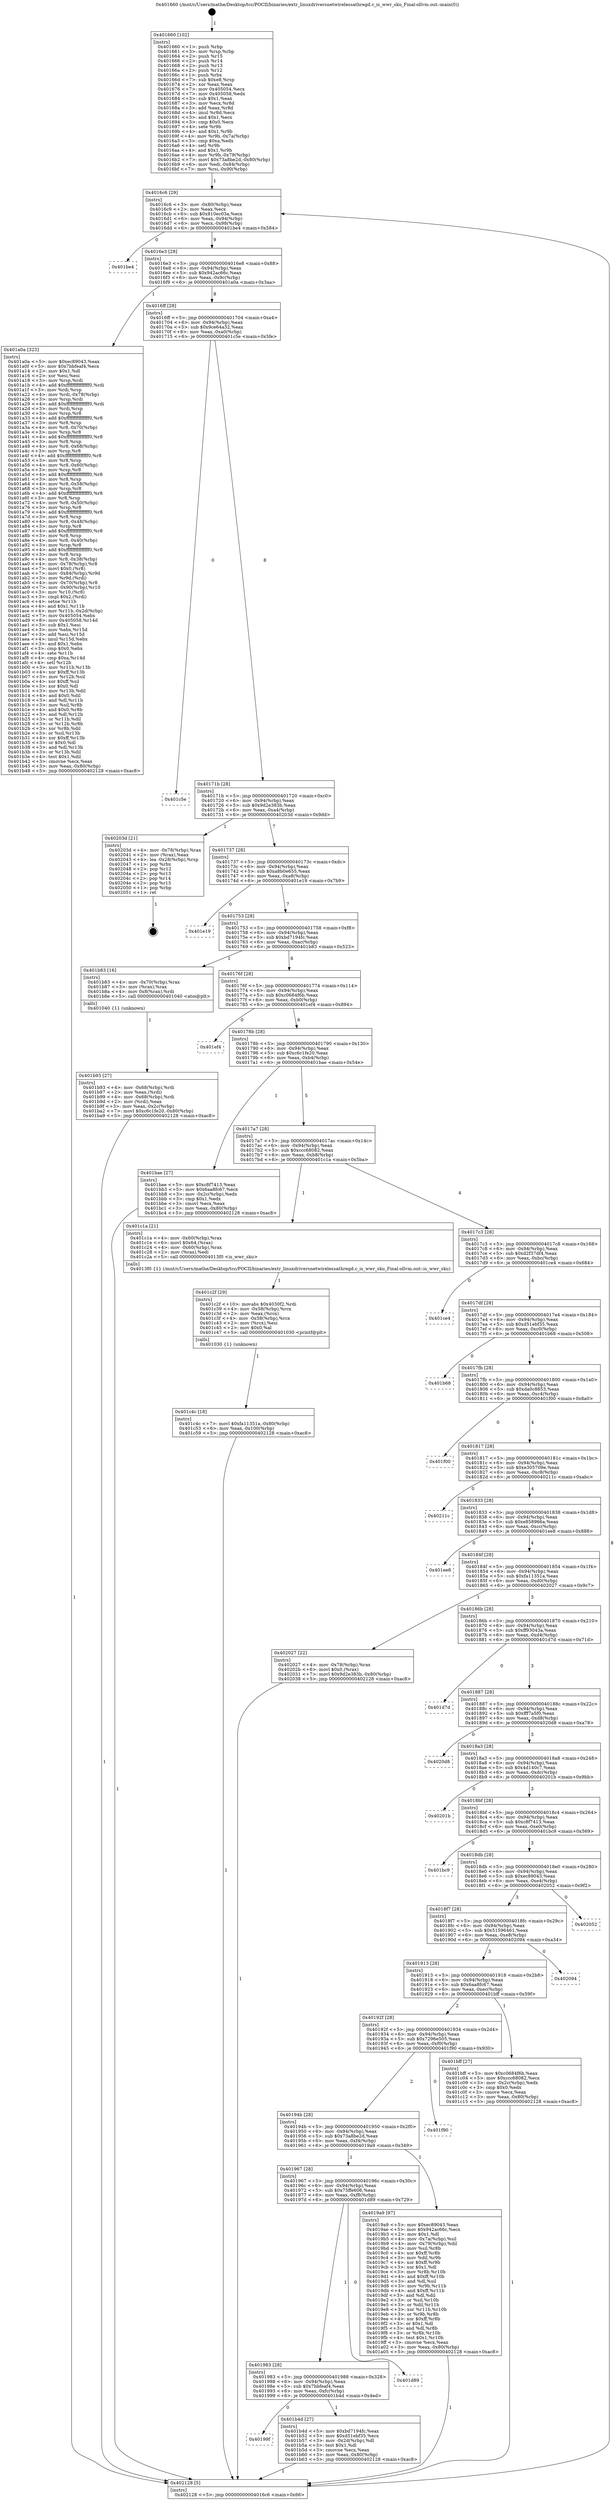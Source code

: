 digraph "0x401660" {
  label = "0x401660 (/mnt/c/Users/mathe/Desktop/tcc/POCII/binaries/extr_linuxdriversnetwirelessathregd.c_is_wwr_sku_Final-ollvm.out::main(0))"
  labelloc = "t"
  node[shape=record]

  Entry [label="",width=0.3,height=0.3,shape=circle,fillcolor=black,style=filled]
  "0x4016c6" [label="{
     0x4016c6 [29]\l
     | [instrs]\l
     &nbsp;&nbsp;0x4016c6 \<+3\>: mov -0x80(%rbp),%eax\l
     &nbsp;&nbsp;0x4016c9 \<+2\>: mov %eax,%ecx\l
     &nbsp;&nbsp;0x4016cb \<+6\>: sub $0x810ec03a,%ecx\l
     &nbsp;&nbsp;0x4016d1 \<+6\>: mov %eax,-0x94(%rbp)\l
     &nbsp;&nbsp;0x4016d7 \<+6\>: mov %ecx,-0x98(%rbp)\l
     &nbsp;&nbsp;0x4016dd \<+6\>: je 0000000000401be4 \<main+0x584\>\l
  }"]
  "0x401be4" [label="{
     0x401be4\l
  }", style=dashed]
  "0x4016e3" [label="{
     0x4016e3 [28]\l
     | [instrs]\l
     &nbsp;&nbsp;0x4016e3 \<+5\>: jmp 00000000004016e8 \<main+0x88\>\l
     &nbsp;&nbsp;0x4016e8 \<+6\>: mov -0x94(%rbp),%eax\l
     &nbsp;&nbsp;0x4016ee \<+5\>: sub $0x942ac66c,%eax\l
     &nbsp;&nbsp;0x4016f3 \<+6\>: mov %eax,-0x9c(%rbp)\l
     &nbsp;&nbsp;0x4016f9 \<+6\>: je 0000000000401a0a \<main+0x3aa\>\l
  }"]
  Exit [label="",width=0.3,height=0.3,shape=circle,fillcolor=black,style=filled,peripheries=2]
  "0x401a0a" [label="{
     0x401a0a [323]\l
     | [instrs]\l
     &nbsp;&nbsp;0x401a0a \<+5\>: mov $0xec89043,%eax\l
     &nbsp;&nbsp;0x401a0f \<+5\>: mov $0x7bbfeaf4,%ecx\l
     &nbsp;&nbsp;0x401a14 \<+2\>: mov $0x1,%dl\l
     &nbsp;&nbsp;0x401a16 \<+2\>: xor %esi,%esi\l
     &nbsp;&nbsp;0x401a18 \<+3\>: mov %rsp,%rdi\l
     &nbsp;&nbsp;0x401a1b \<+4\>: add $0xfffffffffffffff0,%rdi\l
     &nbsp;&nbsp;0x401a1f \<+3\>: mov %rdi,%rsp\l
     &nbsp;&nbsp;0x401a22 \<+4\>: mov %rdi,-0x78(%rbp)\l
     &nbsp;&nbsp;0x401a26 \<+3\>: mov %rsp,%rdi\l
     &nbsp;&nbsp;0x401a29 \<+4\>: add $0xfffffffffffffff0,%rdi\l
     &nbsp;&nbsp;0x401a2d \<+3\>: mov %rdi,%rsp\l
     &nbsp;&nbsp;0x401a30 \<+3\>: mov %rsp,%r8\l
     &nbsp;&nbsp;0x401a33 \<+4\>: add $0xfffffffffffffff0,%r8\l
     &nbsp;&nbsp;0x401a37 \<+3\>: mov %r8,%rsp\l
     &nbsp;&nbsp;0x401a3a \<+4\>: mov %r8,-0x70(%rbp)\l
     &nbsp;&nbsp;0x401a3e \<+3\>: mov %rsp,%r8\l
     &nbsp;&nbsp;0x401a41 \<+4\>: add $0xfffffffffffffff0,%r8\l
     &nbsp;&nbsp;0x401a45 \<+3\>: mov %r8,%rsp\l
     &nbsp;&nbsp;0x401a48 \<+4\>: mov %r8,-0x68(%rbp)\l
     &nbsp;&nbsp;0x401a4c \<+3\>: mov %rsp,%r8\l
     &nbsp;&nbsp;0x401a4f \<+4\>: add $0xfffffffffffffff0,%r8\l
     &nbsp;&nbsp;0x401a53 \<+3\>: mov %r8,%rsp\l
     &nbsp;&nbsp;0x401a56 \<+4\>: mov %r8,-0x60(%rbp)\l
     &nbsp;&nbsp;0x401a5a \<+3\>: mov %rsp,%r8\l
     &nbsp;&nbsp;0x401a5d \<+4\>: add $0xfffffffffffffff0,%r8\l
     &nbsp;&nbsp;0x401a61 \<+3\>: mov %r8,%rsp\l
     &nbsp;&nbsp;0x401a64 \<+4\>: mov %r8,-0x58(%rbp)\l
     &nbsp;&nbsp;0x401a68 \<+3\>: mov %rsp,%r8\l
     &nbsp;&nbsp;0x401a6b \<+4\>: add $0xfffffffffffffff0,%r8\l
     &nbsp;&nbsp;0x401a6f \<+3\>: mov %r8,%rsp\l
     &nbsp;&nbsp;0x401a72 \<+4\>: mov %r8,-0x50(%rbp)\l
     &nbsp;&nbsp;0x401a76 \<+3\>: mov %rsp,%r8\l
     &nbsp;&nbsp;0x401a79 \<+4\>: add $0xfffffffffffffff0,%r8\l
     &nbsp;&nbsp;0x401a7d \<+3\>: mov %r8,%rsp\l
     &nbsp;&nbsp;0x401a80 \<+4\>: mov %r8,-0x48(%rbp)\l
     &nbsp;&nbsp;0x401a84 \<+3\>: mov %rsp,%r8\l
     &nbsp;&nbsp;0x401a87 \<+4\>: add $0xfffffffffffffff0,%r8\l
     &nbsp;&nbsp;0x401a8b \<+3\>: mov %r8,%rsp\l
     &nbsp;&nbsp;0x401a8e \<+4\>: mov %r8,-0x40(%rbp)\l
     &nbsp;&nbsp;0x401a92 \<+3\>: mov %rsp,%r8\l
     &nbsp;&nbsp;0x401a95 \<+4\>: add $0xfffffffffffffff0,%r8\l
     &nbsp;&nbsp;0x401a99 \<+3\>: mov %r8,%rsp\l
     &nbsp;&nbsp;0x401a9c \<+4\>: mov %r8,-0x38(%rbp)\l
     &nbsp;&nbsp;0x401aa0 \<+4\>: mov -0x78(%rbp),%r8\l
     &nbsp;&nbsp;0x401aa4 \<+7\>: movl $0x0,(%r8)\l
     &nbsp;&nbsp;0x401aab \<+7\>: mov -0x84(%rbp),%r9d\l
     &nbsp;&nbsp;0x401ab2 \<+3\>: mov %r9d,(%rdi)\l
     &nbsp;&nbsp;0x401ab5 \<+4\>: mov -0x70(%rbp),%r8\l
     &nbsp;&nbsp;0x401ab9 \<+7\>: mov -0x90(%rbp),%r10\l
     &nbsp;&nbsp;0x401ac0 \<+3\>: mov %r10,(%r8)\l
     &nbsp;&nbsp;0x401ac3 \<+3\>: cmpl $0x2,(%rdi)\l
     &nbsp;&nbsp;0x401ac6 \<+4\>: setne %r11b\l
     &nbsp;&nbsp;0x401aca \<+4\>: and $0x1,%r11b\l
     &nbsp;&nbsp;0x401ace \<+4\>: mov %r11b,-0x2d(%rbp)\l
     &nbsp;&nbsp;0x401ad2 \<+7\>: mov 0x405054,%ebx\l
     &nbsp;&nbsp;0x401ad9 \<+8\>: mov 0x405058,%r14d\l
     &nbsp;&nbsp;0x401ae1 \<+3\>: sub $0x1,%esi\l
     &nbsp;&nbsp;0x401ae4 \<+3\>: mov %ebx,%r15d\l
     &nbsp;&nbsp;0x401ae7 \<+3\>: add %esi,%r15d\l
     &nbsp;&nbsp;0x401aea \<+4\>: imul %r15d,%ebx\l
     &nbsp;&nbsp;0x401aee \<+3\>: and $0x1,%ebx\l
     &nbsp;&nbsp;0x401af1 \<+3\>: cmp $0x0,%ebx\l
     &nbsp;&nbsp;0x401af4 \<+4\>: sete %r11b\l
     &nbsp;&nbsp;0x401af8 \<+4\>: cmp $0xa,%r14d\l
     &nbsp;&nbsp;0x401afc \<+4\>: setl %r12b\l
     &nbsp;&nbsp;0x401b00 \<+3\>: mov %r11b,%r13b\l
     &nbsp;&nbsp;0x401b03 \<+4\>: xor $0xff,%r13b\l
     &nbsp;&nbsp;0x401b07 \<+3\>: mov %r12b,%sil\l
     &nbsp;&nbsp;0x401b0a \<+4\>: xor $0xff,%sil\l
     &nbsp;&nbsp;0x401b0e \<+3\>: xor $0x0,%dl\l
     &nbsp;&nbsp;0x401b11 \<+3\>: mov %r13b,%dil\l
     &nbsp;&nbsp;0x401b14 \<+4\>: and $0x0,%dil\l
     &nbsp;&nbsp;0x401b18 \<+3\>: and %dl,%r11b\l
     &nbsp;&nbsp;0x401b1b \<+3\>: mov %sil,%r8b\l
     &nbsp;&nbsp;0x401b1e \<+4\>: and $0x0,%r8b\l
     &nbsp;&nbsp;0x401b22 \<+3\>: and %dl,%r12b\l
     &nbsp;&nbsp;0x401b25 \<+3\>: or %r11b,%dil\l
     &nbsp;&nbsp;0x401b28 \<+3\>: or %r12b,%r8b\l
     &nbsp;&nbsp;0x401b2b \<+3\>: xor %r8b,%dil\l
     &nbsp;&nbsp;0x401b2e \<+3\>: or %sil,%r13b\l
     &nbsp;&nbsp;0x401b31 \<+4\>: xor $0xff,%r13b\l
     &nbsp;&nbsp;0x401b35 \<+3\>: or $0x0,%dl\l
     &nbsp;&nbsp;0x401b38 \<+3\>: and %dl,%r13b\l
     &nbsp;&nbsp;0x401b3b \<+3\>: or %r13b,%dil\l
     &nbsp;&nbsp;0x401b3e \<+4\>: test $0x1,%dil\l
     &nbsp;&nbsp;0x401b42 \<+3\>: cmovne %ecx,%eax\l
     &nbsp;&nbsp;0x401b45 \<+3\>: mov %eax,-0x80(%rbp)\l
     &nbsp;&nbsp;0x401b48 \<+5\>: jmp 0000000000402128 \<main+0xac8\>\l
  }"]
  "0x4016ff" [label="{
     0x4016ff [28]\l
     | [instrs]\l
     &nbsp;&nbsp;0x4016ff \<+5\>: jmp 0000000000401704 \<main+0xa4\>\l
     &nbsp;&nbsp;0x401704 \<+6\>: mov -0x94(%rbp),%eax\l
     &nbsp;&nbsp;0x40170a \<+5\>: sub $0x9ce64a32,%eax\l
     &nbsp;&nbsp;0x40170f \<+6\>: mov %eax,-0xa0(%rbp)\l
     &nbsp;&nbsp;0x401715 \<+6\>: je 0000000000401c5e \<main+0x5fe\>\l
  }"]
  "0x401c4c" [label="{
     0x401c4c [18]\l
     | [instrs]\l
     &nbsp;&nbsp;0x401c4c \<+7\>: movl $0xfa11351a,-0x80(%rbp)\l
     &nbsp;&nbsp;0x401c53 \<+6\>: mov %eax,-0x100(%rbp)\l
     &nbsp;&nbsp;0x401c59 \<+5\>: jmp 0000000000402128 \<main+0xac8\>\l
  }"]
  "0x401c5e" [label="{
     0x401c5e\l
  }", style=dashed]
  "0x40171b" [label="{
     0x40171b [28]\l
     | [instrs]\l
     &nbsp;&nbsp;0x40171b \<+5\>: jmp 0000000000401720 \<main+0xc0\>\l
     &nbsp;&nbsp;0x401720 \<+6\>: mov -0x94(%rbp),%eax\l
     &nbsp;&nbsp;0x401726 \<+5\>: sub $0x9d2e383b,%eax\l
     &nbsp;&nbsp;0x40172b \<+6\>: mov %eax,-0xa4(%rbp)\l
     &nbsp;&nbsp;0x401731 \<+6\>: je 000000000040203d \<main+0x9dd\>\l
  }"]
  "0x401c2f" [label="{
     0x401c2f [29]\l
     | [instrs]\l
     &nbsp;&nbsp;0x401c2f \<+10\>: movabs $0x4030f2,%rdi\l
     &nbsp;&nbsp;0x401c39 \<+4\>: mov -0x58(%rbp),%rcx\l
     &nbsp;&nbsp;0x401c3d \<+2\>: mov %eax,(%rcx)\l
     &nbsp;&nbsp;0x401c3f \<+4\>: mov -0x58(%rbp),%rcx\l
     &nbsp;&nbsp;0x401c43 \<+2\>: mov (%rcx),%esi\l
     &nbsp;&nbsp;0x401c45 \<+2\>: mov $0x0,%al\l
     &nbsp;&nbsp;0x401c47 \<+5\>: call 0000000000401030 \<printf@plt\>\l
     | [calls]\l
     &nbsp;&nbsp;0x401030 \{1\} (unknown)\l
  }"]
  "0x40203d" [label="{
     0x40203d [21]\l
     | [instrs]\l
     &nbsp;&nbsp;0x40203d \<+4\>: mov -0x78(%rbp),%rax\l
     &nbsp;&nbsp;0x402041 \<+2\>: mov (%rax),%eax\l
     &nbsp;&nbsp;0x402043 \<+4\>: lea -0x28(%rbp),%rsp\l
     &nbsp;&nbsp;0x402047 \<+1\>: pop %rbx\l
     &nbsp;&nbsp;0x402048 \<+2\>: pop %r12\l
     &nbsp;&nbsp;0x40204a \<+2\>: pop %r13\l
     &nbsp;&nbsp;0x40204c \<+2\>: pop %r14\l
     &nbsp;&nbsp;0x40204e \<+2\>: pop %r15\l
     &nbsp;&nbsp;0x402050 \<+1\>: pop %rbp\l
     &nbsp;&nbsp;0x402051 \<+1\>: ret\l
  }"]
  "0x401737" [label="{
     0x401737 [28]\l
     | [instrs]\l
     &nbsp;&nbsp;0x401737 \<+5\>: jmp 000000000040173c \<main+0xdc\>\l
     &nbsp;&nbsp;0x40173c \<+6\>: mov -0x94(%rbp),%eax\l
     &nbsp;&nbsp;0x401742 \<+5\>: sub $0xa8b0e655,%eax\l
     &nbsp;&nbsp;0x401747 \<+6\>: mov %eax,-0xa8(%rbp)\l
     &nbsp;&nbsp;0x40174d \<+6\>: je 0000000000401e19 \<main+0x7b9\>\l
  }"]
  "0x401b93" [label="{
     0x401b93 [27]\l
     | [instrs]\l
     &nbsp;&nbsp;0x401b93 \<+4\>: mov -0x68(%rbp),%rdi\l
     &nbsp;&nbsp;0x401b97 \<+2\>: mov %eax,(%rdi)\l
     &nbsp;&nbsp;0x401b99 \<+4\>: mov -0x68(%rbp),%rdi\l
     &nbsp;&nbsp;0x401b9d \<+2\>: mov (%rdi),%eax\l
     &nbsp;&nbsp;0x401b9f \<+3\>: mov %eax,-0x2c(%rbp)\l
     &nbsp;&nbsp;0x401ba2 \<+7\>: movl $0xc6c1fe20,-0x80(%rbp)\l
     &nbsp;&nbsp;0x401ba9 \<+5\>: jmp 0000000000402128 \<main+0xac8\>\l
  }"]
  "0x401e19" [label="{
     0x401e19\l
  }", style=dashed]
  "0x401753" [label="{
     0x401753 [28]\l
     | [instrs]\l
     &nbsp;&nbsp;0x401753 \<+5\>: jmp 0000000000401758 \<main+0xf8\>\l
     &nbsp;&nbsp;0x401758 \<+6\>: mov -0x94(%rbp),%eax\l
     &nbsp;&nbsp;0x40175e \<+5\>: sub $0xbd7194fc,%eax\l
     &nbsp;&nbsp;0x401763 \<+6\>: mov %eax,-0xac(%rbp)\l
     &nbsp;&nbsp;0x401769 \<+6\>: je 0000000000401b83 \<main+0x523\>\l
  }"]
  "0x40199f" [label="{
     0x40199f\l
  }", style=dashed]
  "0x401b83" [label="{
     0x401b83 [16]\l
     | [instrs]\l
     &nbsp;&nbsp;0x401b83 \<+4\>: mov -0x70(%rbp),%rax\l
     &nbsp;&nbsp;0x401b87 \<+3\>: mov (%rax),%rax\l
     &nbsp;&nbsp;0x401b8a \<+4\>: mov 0x8(%rax),%rdi\l
     &nbsp;&nbsp;0x401b8e \<+5\>: call 0000000000401040 \<atoi@plt\>\l
     | [calls]\l
     &nbsp;&nbsp;0x401040 \{1\} (unknown)\l
  }"]
  "0x40176f" [label="{
     0x40176f [28]\l
     | [instrs]\l
     &nbsp;&nbsp;0x40176f \<+5\>: jmp 0000000000401774 \<main+0x114\>\l
     &nbsp;&nbsp;0x401774 \<+6\>: mov -0x94(%rbp),%eax\l
     &nbsp;&nbsp;0x40177a \<+5\>: sub $0xc0684f6b,%eax\l
     &nbsp;&nbsp;0x40177f \<+6\>: mov %eax,-0xb0(%rbp)\l
     &nbsp;&nbsp;0x401785 \<+6\>: je 0000000000401ef4 \<main+0x894\>\l
  }"]
  "0x401b4d" [label="{
     0x401b4d [27]\l
     | [instrs]\l
     &nbsp;&nbsp;0x401b4d \<+5\>: mov $0xbd7194fc,%eax\l
     &nbsp;&nbsp;0x401b52 \<+5\>: mov $0xd51ebf35,%ecx\l
     &nbsp;&nbsp;0x401b57 \<+3\>: mov -0x2d(%rbp),%dl\l
     &nbsp;&nbsp;0x401b5a \<+3\>: test $0x1,%dl\l
     &nbsp;&nbsp;0x401b5d \<+3\>: cmovne %ecx,%eax\l
     &nbsp;&nbsp;0x401b60 \<+3\>: mov %eax,-0x80(%rbp)\l
     &nbsp;&nbsp;0x401b63 \<+5\>: jmp 0000000000402128 \<main+0xac8\>\l
  }"]
  "0x401ef4" [label="{
     0x401ef4\l
  }", style=dashed]
  "0x40178b" [label="{
     0x40178b [28]\l
     | [instrs]\l
     &nbsp;&nbsp;0x40178b \<+5\>: jmp 0000000000401790 \<main+0x130\>\l
     &nbsp;&nbsp;0x401790 \<+6\>: mov -0x94(%rbp),%eax\l
     &nbsp;&nbsp;0x401796 \<+5\>: sub $0xc6c1fe20,%eax\l
     &nbsp;&nbsp;0x40179b \<+6\>: mov %eax,-0xb4(%rbp)\l
     &nbsp;&nbsp;0x4017a1 \<+6\>: je 0000000000401bae \<main+0x54e\>\l
  }"]
  "0x401983" [label="{
     0x401983 [28]\l
     | [instrs]\l
     &nbsp;&nbsp;0x401983 \<+5\>: jmp 0000000000401988 \<main+0x328\>\l
     &nbsp;&nbsp;0x401988 \<+6\>: mov -0x94(%rbp),%eax\l
     &nbsp;&nbsp;0x40198e \<+5\>: sub $0x7bbfeaf4,%eax\l
     &nbsp;&nbsp;0x401993 \<+6\>: mov %eax,-0xfc(%rbp)\l
     &nbsp;&nbsp;0x401999 \<+6\>: je 0000000000401b4d \<main+0x4ed\>\l
  }"]
  "0x401bae" [label="{
     0x401bae [27]\l
     | [instrs]\l
     &nbsp;&nbsp;0x401bae \<+5\>: mov $0xc8f7413,%eax\l
     &nbsp;&nbsp;0x401bb3 \<+5\>: mov $0x6aa8fc67,%ecx\l
     &nbsp;&nbsp;0x401bb8 \<+3\>: mov -0x2c(%rbp),%edx\l
     &nbsp;&nbsp;0x401bbb \<+3\>: cmp $0x1,%edx\l
     &nbsp;&nbsp;0x401bbe \<+3\>: cmovl %ecx,%eax\l
     &nbsp;&nbsp;0x401bc1 \<+3\>: mov %eax,-0x80(%rbp)\l
     &nbsp;&nbsp;0x401bc4 \<+5\>: jmp 0000000000402128 \<main+0xac8\>\l
  }"]
  "0x4017a7" [label="{
     0x4017a7 [28]\l
     | [instrs]\l
     &nbsp;&nbsp;0x4017a7 \<+5\>: jmp 00000000004017ac \<main+0x14c\>\l
     &nbsp;&nbsp;0x4017ac \<+6\>: mov -0x94(%rbp),%eax\l
     &nbsp;&nbsp;0x4017b2 \<+5\>: sub $0xccc68082,%eax\l
     &nbsp;&nbsp;0x4017b7 \<+6\>: mov %eax,-0xb8(%rbp)\l
     &nbsp;&nbsp;0x4017bd \<+6\>: je 0000000000401c1a \<main+0x5ba\>\l
  }"]
  "0x401d89" [label="{
     0x401d89\l
  }", style=dashed]
  "0x401c1a" [label="{
     0x401c1a [21]\l
     | [instrs]\l
     &nbsp;&nbsp;0x401c1a \<+4\>: mov -0x60(%rbp),%rax\l
     &nbsp;&nbsp;0x401c1e \<+6\>: movl $0x64,(%rax)\l
     &nbsp;&nbsp;0x401c24 \<+4\>: mov -0x60(%rbp),%rax\l
     &nbsp;&nbsp;0x401c28 \<+2\>: mov (%rax),%edi\l
     &nbsp;&nbsp;0x401c2a \<+5\>: call 00000000004013f0 \<is_wwr_sku\>\l
     | [calls]\l
     &nbsp;&nbsp;0x4013f0 \{1\} (/mnt/c/Users/mathe/Desktop/tcc/POCII/binaries/extr_linuxdriversnetwirelessathregd.c_is_wwr_sku_Final-ollvm.out::is_wwr_sku)\l
  }"]
  "0x4017c3" [label="{
     0x4017c3 [28]\l
     | [instrs]\l
     &nbsp;&nbsp;0x4017c3 \<+5\>: jmp 00000000004017c8 \<main+0x168\>\l
     &nbsp;&nbsp;0x4017c8 \<+6\>: mov -0x94(%rbp),%eax\l
     &nbsp;&nbsp;0x4017ce \<+5\>: sub $0xd2f37df4,%eax\l
     &nbsp;&nbsp;0x4017d3 \<+6\>: mov %eax,-0xbc(%rbp)\l
     &nbsp;&nbsp;0x4017d9 \<+6\>: je 0000000000401ce4 \<main+0x684\>\l
  }"]
  "0x401660" [label="{
     0x401660 [102]\l
     | [instrs]\l
     &nbsp;&nbsp;0x401660 \<+1\>: push %rbp\l
     &nbsp;&nbsp;0x401661 \<+3\>: mov %rsp,%rbp\l
     &nbsp;&nbsp;0x401664 \<+2\>: push %r15\l
     &nbsp;&nbsp;0x401666 \<+2\>: push %r14\l
     &nbsp;&nbsp;0x401668 \<+2\>: push %r13\l
     &nbsp;&nbsp;0x40166a \<+2\>: push %r12\l
     &nbsp;&nbsp;0x40166c \<+1\>: push %rbx\l
     &nbsp;&nbsp;0x40166d \<+7\>: sub $0xe8,%rsp\l
     &nbsp;&nbsp;0x401674 \<+2\>: xor %eax,%eax\l
     &nbsp;&nbsp;0x401676 \<+7\>: mov 0x405054,%ecx\l
     &nbsp;&nbsp;0x40167d \<+7\>: mov 0x405058,%edx\l
     &nbsp;&nbsp;0x401684 \<+3\>: sub $0x1,%eax\l
     &nbsp;&nbsp;0x401687 \<+3\>: mov %ecx,%r8d\l
     &nbsp;&nbsp;0x40168a \<+3\>: add %eax,%r8d\l
     &nbsp;&nbsp;0x40168d \<+4\>: imul %r8d,%ecx\l
     &nbsp;&nbsp;0x401691 \<+3\>: and $0x1,%ecx\l
     &nbsp;&nbsp;0x401694 \<+3\>: cmp $0x0,%ecx\l
     &nbsp;&nbsp;0x401697 \<+4\>: sete %r9b\l
     &nbsp;&nbsp;0x40169b \<+4\>: and $0x1,%r9b\l
     &nbsp;&nbsp;0x40169f \<+4\>: mov %r9b,-0x7a(%rbp)\l
     &nbsp;&nbsp;0x4016a3 \<+3\>: cmp $0xa,%edx\l
     &nbsp;&nbsp;0x4016a6 \<+4\>: setl %r9b\l
     &nbsp;&nbsp;0x4016aa \<+4\>: and $0x1,%r9b\l
     &nbsp;&nbsp;0x4016ae \<+4\>: mov %r9b,-0x79(%rbp)\l
     &nbsp;&nbsp;0x4016b2 \<+7\>: movl $0x73a8be2d,-0x80(%rbp)\l
     &nbsp;&nbsp;0x4016b9 \<+6\>: mov %edi,-0x84(%rbp)\l
     &nbsp;&nbsp;0x4016bf \<+7\>: mov %rsi,-0x90(%rbp)\l
  }"]
  "0x401ce4" [label="{
     0x401ce4\l
  }", style=dashed]
  "0x4017df" [label="{
     0x4017df [28]\l
     | [instrs]\l
     &nbsp;&nbsp;0x4017df \<+5\>: jmp 00000000004017e4 \<main+0x184\>\l
     &nbsp;&nbsp;0x4017e4 \<+6\>: mov -0x94(%rbp),%eax\l
     &nbsp;&nbsp;0x4017ea \<+5\>: sub $0xd51ebf35,%eax\l
     &nbsp;&nbsp;0x4017ef \<+6\>: mov %eax,-0xc0(%rbp)\l
     &nbsp;&nbsp;0x4017f5 \<+6\>: je 0000000000401b68 \<main+0x508\>\l
  }"]
  "0x402128" [label="{
     0x402128 [5]\l
     | [instrs]\l
     &nbsp;&nbsp;0x402128 \<+5\>: jmp 00000000004016c6 \<main+0x66\>\l
  }"]
  "0x401b68" [label="{
     0x401b68\l
  }", style=dashed]
  "0x4017fb" [label="{
     0x4017fb [28]\l
     | [instrs]\l
     &nbsp;&nbsp;0x4017fb \<+5\>: jmp 0000000000401800 \<main+0x1a0\>\l
     &nbsp;&nbsp;0x401800 \<+6\>: mov -0x94(%rbp),%eax\l
     &nbsp;&nbsp;0x401806 \<+5\>: sub $0xda0c8853,%eax\l
     &nbsp;&nbsp;0x40180b \<+6\>: mov %eax,-0xc4(%rbp)\l
     &nbsp;&nbsp;0x401811 \<+6\>: je 0000000000401f00 \<main+0x8a0\>\l
  }"]
  "0x401967" [label="{
     0x401967 [28]\l
     | [instrs]\l
     &nbsp;&nbsp;0x401967 \<+5\>: jmp 000000000040196c \<main+0x30c\>\l
     &nbsp;&nbsp;0x40196c \<+6\>: mov -0x94(%rbp),%eax\l
     &nbsp;&nbsp;0x401972 \<+5\>: sub $0x75ffe606,%eax\l
     &nbsp;&nbsp;0x401977 \<+6\>: mov %eax,-0xf8(%rbp)\l
     &nbsp;&nbsp;0x40197d \<+6\>: je 0000000000401d89 \<main+0x729\>\l
  }"]
  "0x401f00" [label="{
     0x401f00\l
  }", style=dashed]
  "0x401817" [label="{
     0x401817 [28]\l
     | [instrs]\l
     &nbsp;&nbsp;0x401817 \<+5\>: jmp 000000000040181c \<main+0x1bc\>\l
     &nbsp;&nbsp;0x40181c \<+6\>: mov -0x94(%rbp),%eax\l
     &nbsp;&nbsp;0x401822 \<+5\>: sub $0xe305709e,%eax\l
     &nbsp;&nbsp;0x401827 \<+6\>: mov %eax,-0xc8(%rbp)\l
     &nbsp;&nbsp;0x40182d \<+6\>: je 000000000040211c \<main+0xabc\>\l
  }"]
  "0x4019a9" [label="{
     0x4019a9 [97]\l
     | [instrs]\l
     &nbsp;&nbsp;0x4019a9 \<+5\>: mov $0xec89043,%eax\l
     &nbsp;&nbsp;0x4019ae \<+5\>: mov $0x942ac66c,%ecx\l
     &nbsp;&nbsp;0x4019b3 \<+2\>: mov $0x1,%dl\l
     &nbsp;&nbsp;0x4019b5 \<+4\>: mov -0x7a(%rbp),%sil\l
     &nbsp;&nbsp;0x4019b9 \<+4\>: mov -0x79(%rbp),%dil\l
     &nbsp;&nbsp;0x4019bd \<+3\>: mov %sil,%r8b\l
     &nbsp;&nbsp;0x4019c0 \<+4\>: xor $0xff,%r8b\l
     &nbsp;&nbsp;0x4019c4 \<+3\>: mov %dil,%r9b\l
     &nbsp;&nbsp;0x4019c7 \<+4\>: xor $0xff,%r9b\l
     &nbsp;&nbsp;0x4019cb \<+3\>: xor $0x1,%dl\l
     &nbsp;&nbsp;0x4019ce \<+3\>: mov %r8b,%r10b\l
     &nbsp;&nbsp;0x4019d1 \<+4\>: and $0xff,%r10b\l
     &nbsp;&nbsp;0x4019d5 \<+3\>: and %dl,%sil\l
     &nbsp;&nbsp;0x4019d8 \<+3\>: mov %r9b,%r11b\l
     &nbsp;&nbsp;0x4019db \<+4\>: and $0xff,%r11b\l
     &nbsp;&nbsp;0x4019df \<+3\>: and %dl,%dil\l
     &nbsp;&nbsp;0x4019e2 \<+3\>: or %sil,%r10b\l
     &nbsp;&nbsp;0x4019e5 \<+3\>: or %dil,%r11b\l
     &nbsp;&nbsp;0x4019e8 \<+3\>: xor %r11b,%r10b\l
     &nbsp;&nbsp;0x4019eb \<+3\>: or %r9b,%r8b\l
     &nbsp;&nbsp;0x4019ee \<+4\>: xor $0xff,%r8b\l
     &nbsp;&nbsp;0x4019f2 \<+3\>: or $0x1,%dl\l
     &nbsp;&nbsp;0x4019f5 \<+3\>: and %dl,%r8b\l
     &nbsp;&nbsp;0x4019f8 \<+3\>: or %r8b,%r10b\l
     &nbsp;&nbsp;0x4019fb \<+4\>: test $0x1,%r10b\l
     &nbsp;&nbsp;0x4019ff \<+3\>: cmovne %ecx,%eax\l
     &nbsp;&nbsp;0x401a02 \<+3\>: mov %eax,-0x80(%rbp)\l
     &nbsp;&nbsp;0x401a05 \<+5\>: jmp 0000000000402128 \<main+0xac8\>\l
  }"]
  "0x40211c" [label="{
     0x40211c\l
  }", style=dashed]
  "0x401833" [label="{
     0x401833 [28]\l
     | [instrs]\l
     &nbsp;&nbsp;0x401833 \<+5\>: jmp 0000000000401838 \<main+0x1d8\>\l
     &nbsp;&nbsp;0x401838 \<+6\>: mov -0x94(%rbp),%eax\l
     &nbsp;&nbsp;0x40183e \<+5\>: sub $0xe858966a,%eax\l
     &nbsp;&nbsp;0x401843 \<+6\>: mov %eax,-0xcc(%rbp)\l
     &nbsp;&nbsp;0x401849 \<+6\>: je 0000000000401ee8 \<main+0x888\>\l
  }"]
  "0x40194b" [label="{
     0x40194b [28]\l
     | [instrs]\l
     &nbsp;&nbsp;0x40194b \<+5\>: jmp 0000000000401950 \<main+0x2f0\>\l
     &nbsp;&nbsp;0x401950 \<+6\>: mov -0x94(%rbp),%eax\l
     &nbsp;&nbsp;0x401956 \<+5\>: sub $0x73a8be2d,%eax\l
     &nbsp;&nbsp;0x40195b \<+6\>: mov %eax,-0xf4(%rbp)\l
     &nbsp;&nbsp;0x401961 \<+6\>: je 00000000004019a9 \<main+0x349\>\l
  }"]
  "0x401ee8" [label="{
     0x401ee8\l
  }", style=dashed]
  "0x40184f" [label="{
     0x40184f [28]\l
     | [instrs]\l
     &nbsp;&nbsp;0x40184f \<+5\>: jmp 0000000000401854 \<main+0x1f4\>\l
     &nbsp;&nbsp;0x401854 \<+6\>: mov -0x94(%rbp),%eax\l
     &nbsp;&nbsp;0x40185a \<+5\>: sub $0xfa11351a,%eax\l
     &nbsp;&nbsp;0x40185f \<+6\>: mov %eax,-0xd0(%rbp)\l
     &nbsp;&nbsp;0x401865 \<+6\>: je 0000000000402027 \<main+0x9c7\>\l
  }"]
  "0x401f90" [label="{
     0x401f90\l
  }", style=dashed]
  "0x402027" [label="{
     0x402027 [22]\l
     | [instrs]\l
     &nbsp;&nbsp;0x402027 \<+4\>: mov -0x78(%rbp),%rax\l
     &nbsp;&nbsp;0x40202b \<+6\>: movl $0x0,(%rax)\l
     &nbsp;&nbsp;0x402031 \<+7\>: movl $0x9d2e383b,-0x80(%rbp)\l
     &nbsp;&nbsp;0x402038 \<+5\>: jmp 0000000000402128 \<main+0xac8\>\l
  }"]
  "0x40186b" [label="{
     0x40186b [28]\l
     | [instrs]\l
     &nbsp;&nbsp;0x40186b \<+5\>: jmp 0000000000401870 \<main+0x210\>\l
     &nbsp;&nbsp;0x401870 \<+6\>: mov -0x94(%rbp),%eax\l
     &nbsp;&nbsp;0x401876 \<+5\>: sub $0xff93043a,%eax\l
     &nbsp;&nbsp;0x40187b \<+6\>: mov %eax,-0xd4(%rbp)\l
     &nbsp;&nbsp;0x401881 \<+6\>: je 0000000000401d7d \<main+0x71d\>\l
  }"]
  "0x40192f" [label="{
     0x40192f [28]\l
     | [instrs]\l
     &nbsp;&nbsp;0x40192f \<+5\>: jmp 0000000000401934 \<main+0x2d4\>\l
     &nbsp;&nbsp;0x401934 \<+6\>: mov -0x94(%rbp),%eax\l
     &nbsp;&nbsp;0x40193a \<+5\>: sub $0x7296e505,%eax\l
     &nbsp;&nbsp;0x40193f \<+6\>: mov %eax,-0xf0(%rbp)\l
     &nbsp;&nbsp;0x401945 \<+6\>: je 0000000000401f90 \<main+0x930\>\l
  }"]
  "0x401d7d" [label="{
     0x401d7d\l
  }", style=dashed]
  "0x401887" [label="{
     0x401887 [28]\l
     | [instrs]\l
     &nbsp;&nbsp;0x401887 \<+5\>: jmp 000000000040188c \<main+0x22c\>\l
     &nbsp;&nbsp;0x40188c \<+6\>: mov -0x94(%rbp),%eax\l
     &nbsp;&nbsp;0x401892 \<+5\>: sub $0xfff7a5f0,%eax\l
     &nbsp;&nbsp;0x401897 \<+6\>: mov %eax,-0xd8(%rbp)\l
     &nbsp;&nbsp;0x40189d \<+6\>: je 00000000004020d8 \<main+0xa78\>\l
  }"]
  "0x401bff" [label="{
     0x401bff [27]\l
     | [instrs]\l
     &nbsp;&nbsp;0x401bff \<+5\>: mov $0xc0684f6b,%eax\l
     &nbsp;&nbsp;0x401c04 \<+5\>: mov $0xccc68082,%ecx\l
     &nbsp;&nbsp;0x401c09 \<+3\>: mov -0x2c(%rbp),%edx\l
     &nbsp;&nbsp;0x401c0c \<+3\>: cmp $0x0,%edx\l
     &nbsp;&nbsp;0x401c0f \<+3\>: cmove %ecx,%eax\l
     &nbsp;&nbsp;0x401c12 \<+3\>: mov %eax,-0x80(%rbp)\l
     &nbsp;&nbsp;0x401c15 \<+5\>: jmp 0000000000402128 \<main+0xac8\>\l
  }"]
  "0x4020d8" [label="{
     0x4020d8\l
  }", style=dashed]
  "0x4018a3" [label="{
     0x4018a3 [28]\l
     | [instrs]\l
     &nbsp;&nbsp;0x4018a3 \<+5\>: jmp 00000000004018a8 \<main+0x248\>\l
     &nbsp;&nbsp;0x4018a8 \<+6\>: mov -0x94(%rbp),%eax\l
     &nbsp;&nbsp;0x4018ae \<+5\>: sub $0x4d140c7,%eax\l
     &nbsp;&nbsp;0x4018b3 \<+6\>: mov %eax,-0xdc(%rbp)\l
     &nbsp;&nbsp;0x4018b9 \<+6\>: je 000000000040201b \<main+0x9bb\>\l
  }"]
  "0x401913" [label="{
     0x401913 [28]\l
     | [instrs]\l
     &nbsp;&nbsp;0x401913 \<+5\>: jmp 0000000000401918 \<main+0x2b8\>\l
     &nbsp;&nbsp;0x401918 \<+6\>: mov -0x94(%rbp),%eax\l
     &nbsp;&nbsp;0x40191e \<+5\>: sub $0x6aa8fc67,%eax\l
     &nbsp;&nbsp;0x401923 \<+6\>: mov %eax,-0xec(%rbp)\l
     &nbsp;&nbsp;0x401929 \<+6\>: je 0000000000401bff \<main+0x59f\>\l
  }"]
  "0x40201b" [label="{
     0x40201b\l
  }", style=dashed]
  "0x4018bf" [label="{
     0x4018bf [28]\l
     | [instrs]\l
     &nbsp;&nbsp;0x4018bf \<+5\>: jmp 00000000004018c4 \<main+0x264\>\l
     &nbsp;&nbsp;0x4018c4 \<+6\>: mov -0x94(%rbp),%eax\l
     &nbsp;&nbsp;0x4018ca \<+5\>: sub $0xc8f7413,%eax\l
     &nbsp;&nbsp;0x4018cf \<+6\>: mov %eax,-0xe0(%rbp)\l
     &nbsp;&nbsp;0x4018d5 \<+6\>: je 0000000000401bc9 \<main+0x569\>\l
  }"]
  "0x402094" [label="{
     0x402094\l
  }", style=dashed]
  "0x401bc9" [label="{
     0x401bc9\l
  }", style=dashed]
  "0x4018db" [label="{
     0x4018db [28]\l
     | [instrs]\l
     &nbsp;&nbsp;0x4018db \<+5\>: jmp 00000000004018e0 \<main+0x280\>\l
     &nbsp;&nbsp;0x4018e0 \<+6\>: mov -0x94(%rbp),%eax\l
     &nbsp;&nbsp;0x4018e6 \<+5\>: sub $0xec89043,%eax\l
     &nbsp;&nbsp;0x4018eb \<+6\>: mov %eax,-0xe4(%rbp)\l
     &nbsp;&nbsp;0x4018f1 \<+6\>: je 0000000000402052 \<main+0x9f2\>\l
  }"]
  "0x4018f7" [label="{
     0x4018f7 [28]\l
     | [instrs]\l
     &nbsp;&nbsp;0x4018f7 \<+5\>: jmp 00000000004018fc \<main+0x29c\>\l
     &nbsp;&nbsp;0x4018fc \<+6\>: mov -0x94(%rbp),%eax\l
     &nbsp;&nbsp;0x401902 \<+5\>: sub $0x51596461,%eax\l
     &nbsp;&nbsp;0x401907 \<+6\>: mov %eax,-0xe8(%rbp)\l
     &nbsp;&nbsp;0x40190d \<+6\>: je 0000000000402094 \<main+0xa34\>\l
  }"]
  "0x402052" [label="{
     0x402052\l
  }", style=dashed]
  Entry -> "0x401660" [label=" 1"]
  "0x4016c6" -> "0x401be4" [label=" 0"]
  "0x4016c6" -> "0x4016e3" [label=" 9"]
  "0x40203d" -> Exit [label=" 1"]
  "0x4016e3" -> "0x401a0a" [label=" 1"]
  "0x4016e3" -> "0x4016ff" [label=" 8"]
  "0x402027" -> "0x402128" [label=" 1"]
  "0x4016ff" -> "0x401c5e" [label=" 0"]
  "0x4016ff" -> "0x40171b" [label=" 8"]
  "0x401c4c" -> "0x402128" [label=" 1"]
  "0x40171b" -> "0x40203d" [label=" 1"]
  "0x40171b" -> "0x401737" [label=" 7"]
  "0x401c2f" -> "0x401c4c" [label=" 1"]
  "0x401737" -> "0x401e19" [label=" 0"]
  "0x401737" -> "0x401753" [label=" 7"]
  "0x401c1a" -> "0x401c2f" [label=" 1"]
  "0x401753" -> "0x401b83" [label=" 1"]
  "0x401753" -> "0x40176f" [label=" 6"]
  "0x401bff" -> "0x402128" [label=" 1"]
  "0x40176f" -> "0x401ef4" [label=" 0"]
  "0x40176f" -> "0x40178b" [label=" 6"]
  "0x401bae" -> "0x402128" [label=" 1"]
  "0x40178b" -> "0x401bae" [label=" 1"]
  "0x40178b" -> "0x4017a7" [label=" 5"]
  "0x401b83" -> "0x401b93" [label=" 1"]
  "0x4017a7" -> "0x401c1a" [label=" 1"]
  "0x4017a7" -> "0x4017c3" [label=" 4"]
  "0x401b4d" -> "0x402128" [label=" 1"]
  "0x4017c3" -> "0x401ce4" [label=" 0"]
  "0x4017c3" -> "0x4017df" [label=" 4"]
  "0x401b93" -> "0x402128" [label=" 1"]
  "0x4017df" -> "0x401b68" [label=" 0"]
  "0x4017df" -> "0x4017fb" [label=" 4"]
  "0x401967" -> "0x401983" [label=" 1"]
  "0x4017fb" -> "0x401f00" [label=" 0"]
  "0x4017fb" -> "0x401817" [label=" 4"]
  "0x401967" -> "0x401d89" [label=" 0"]
  "0x401817" -> "0x40211c" [label=" 0"]
  "0x401817" -> "0x401833" [label=" 4"]
  "0x401983" -> "0x40199f" [label=" 0"]
  "0x401833" -> "0x401ee8" [label=" 0"]
  "0x401833" -> "0x40184f" [label=" 4"]
  "0x401983" -> "0x401b4d" [label=" 1"]
  "0x40184f" -> "0x402027" [label=" 1"]
  "0x40184f" -> "0x40186b" [label=" 3"]
  "0x402128" -> "0x4016c6" [label=" 8"]
  "0x40186b" -> "0x401d7d" [label=" 0"]
  "0x40186b" -> "0x401887" [label=" 3"]
  "0x4019a9" -> "0x402128" [label=" 1"]
  "0x401887" -> "0x4020d8" [label=" 0"]
  "0x401887" -> "0x4018a3" [label=" 3"]
  "0x40194b" -> "0x401967" [label=" 1"]
  "0x4018a3" -> "0x40201b" [label=" 0"]
  "0x4018a3" -> "0x4018bf" [label=" 3"]
  "0x401a0a" -> "0x402128" [label=" 1"]
  "0x4018bf" -> "0x401bc9" [label=" 0"]
  "0x4018bf" -> "0x4018db" [label=" 3"]
  "0x40192f" -> "0x40194b" [label=" 2"]
  "0x4018db" -> "0x402052" [label=" 0"]
  "0x4018db" -> "0x4018f7" [label=" 3"]
  "0x40192f" -> "0x401f90" [label=" 0"]
  "0x4018f7" -> "0x402094" [label=" 0"]
  "0x4018f7" -> "0x401913" [label=" 3"]
  "0x40194b" -> "0x4019a9" [label=" 1"]
  "0x401913" -> "0x401bff" [label=" 1"]
  "0x401913" -> "0x40192f" [label=" 2"]
  "0x401660" -> "0x4016c6" [label=" 1"]
}
